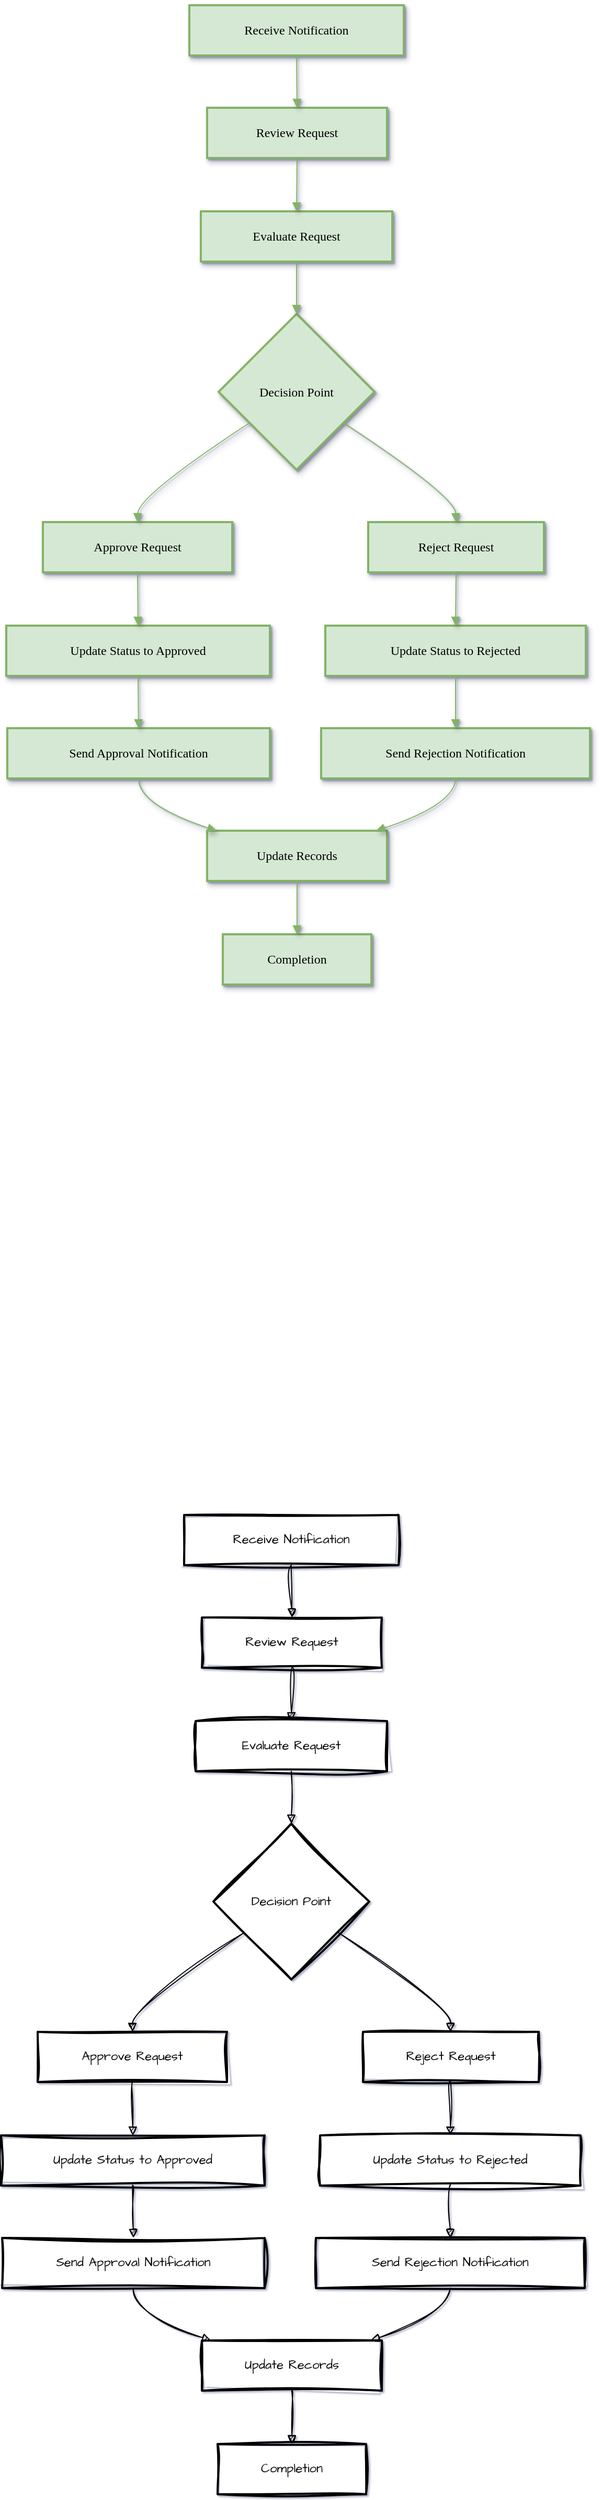 <mxfile version="25.0.3">
  <diagram id="C5RBs43oDa-KdzZeNtuy" name="Page-1">
    <mxGraphModel dx="1235" dy="665" grid="0" gridSize="10" guides="1" tooltips="1" connect="1" arrows="1" fold="1" page="1" pageScale="1" pageWidth="827" pageHeight="1169" math="0" shadow="1">
      <root>
        <mxCell id="WIyWlLk6GJQsqaUBKTNV-0" />
        <mxCell id="WIyWlLk6GJQsqaUBKTNV-1" parent="WIyWlLk6GJQsqaUBKTNV-0" />
        <mxCell id="7eUokzEOX0yLp_bQZ1jr-0" value="Receive Notification" style="whiteSpace=wrap;strokeWidth=2;hachureGap=4;fontFamily=Lucida Console;shadow=1;fillColor=#d5e8d4;strokeColor=#82b366;" vertex="1" parent="WIyWlLk6GJQsqaUBKTNV-1">
          <mxGeometry x="335" y="490" width="205" height="48" as="geometry" />
        </mxCell>
        <mxCell id="7eUokzEOX0yLp_bQZ1jr-1" value="Review Request" style="whiteSpace=wrap;strokeWidth=2;hachureGap=4;fontFamily=Lucida Console;shadow=1;fillColor=#d5e8d4;strokeColor=#82b366;" vertex="1" parent="WIyWlLk6GJQsqaUBKTNV-1">
          <mxGeometry x="352" y="588" width="172" height="48" as="geometry" />
        </mxCell>
        <mxCell id="7eUokzEOX0yLp_bQZ1jr-2" value="Evaluate Request" style="whiteSpace=wrap;strokeWidth=2;hachureGap=4;fontFamily=Lucida Console;shadow=1;fillColor=#d5e8d4;strokeColor=#82b366;" vertex="1" parent="WIyWlLk6GJQsqaUBKTNV-1">
          <mxGeometry x="346" y="687" width="183" height="48" as="geometry" />
        </mxCell>
        <mxCell id="7eUokzEOX0yLp_bQZ1jr-3" value="Decision Point" style="rhombus;strokeWidth=2;whiteSpace=wrap;hachureGap=4;fontFamily=Lucida Console;shadow=1;fillColor=#d5e8d4;strokeColor=#82b366;" vertex="1" parent="WIyWlLk6GJQsqaUBKTNV-1">
          <mxGeometry x="363" y="785" width="149" height="149" as="geometry" />
        </mxCell>
        <mxCell id="7eUokzEOX0yLp_bQZ1jr-4" value="Approve Request" style="whiteSpace=wrap;strokeWidth=2;hachureGap=4;fontFamily=Lucida Console;shadow=1;fillColor=#d5e8d4;strokeColor=#82b366;" vertex="1" parent="WIyWlLk6GJQsqaUBKTNV-1">
          <mxGeometry x="195" y="984" width="181" height="48" as="geometry" />
        </mxCell>
        <mxCell id="7eUokzEOX0yLp_bQZ1jr-5" value="Reject Request" style="whiteSpace=wrap;strokeWidth=2;hachureGap=4;fontFamily=Lucida Console;shadow=1;fillColor=#d5e8d4;strokeColor=#82b366;" vertex="1" parent="WIyWlLk6GJQsqaUBKTNV-1">
          <mxGeometry x="506" y="984" width="168" height="48" as="geometry" />
        </mxCell>
        <mxCell id="7eUokzEOX0yLp_bQZ1jr-6" value="Update Status to Approved" style="whiteSpace=wrap;strokeWidth=2;hachureGap=4;fontFamily=Lucida Console;shadow=1;fillColor=#d5e8d4;strokeColor=#82b366;" vertex="1" parent="WIyWlLk6GJQsqaUBKTNV-1">
          <mxGeometry x="160" y="1083" width="252" height="48" as="geometry" />
        </mxCell>
        <mxCell id="7eUokzEOX0yLp_bQZ1jr-7" value="Update Status to Rejected" style="whiteSpace=wrap;strokeWidth=2;hachureGap=4;fontFamily=Lucida Console;shadow=1;fillColor=#d5e8d4;strokeColor=#82b366;" vertex="1" parent="WIyWlLk6GJQsqaUBKTNV-1">
          <mxGeometry x="465" y="1083" width="249" height="48" as="geometry" />
        </mxCell>
        <mxCell id="7eUokzEOX0yLp_bQZ1jr-8" value="Send Approval Notification" style="whiteSpace=wrap;strokeWidth=2;hachureGap=4;fontFamily=Lucida Console;shadow=1;fillColor=#d5e8d4;strokeColor=#82b366;" vertex="1" parent="WIyWlLk6GJQsqaUBKTNV-1">
          <mxGeometry x="161" y="1181" width="251" height="48" as="geometry" />
        </mxCell>
        <mxCell id="7eUokzEOX0yLp_bQZ1jr-9" value="Send Rejection Notification" style="whiteSpace=wrap;strokeWidth=2;hachureGap=4;fontFamily=Lucida Console;shadow=1;fillColor=#d5e8d4;strokeColor=#82b366;" vertex="1" parent="WIyWlLk6GJQsqaUBKTNV-1">
          <mxGeometry x="461" y="1181" width="257" height="48" as="geometry" />
        </mxCell>
        <mxCell id="7eUokzEOX0yLp_bQZ1jr-10" value="Update Records" style="whiteSpace=wrap;strokeWidth=2;hachureGap=4;fontFamily=Lucida Console;shadow=1;fillColor=#d5e8d4;strokeColor=#82b366;" vertex="1" parent="WIyWlLk6GJQsqaUBKTNV-1">
          <mxGeometry x="352" y="1279" width="172" height="48" as="geometry" />
        </mxCell>
        <mxCell id="7eUokzEOX0yLp_bQZ1jr-11" value="Completion" style="whiteSpace=wrap;strokeWidth=2;hachureGap=4;fontFamily=Lucida Console;shadow=1;fillColor=#d5e8d4;strokeColor=#82b366;" vertex="1" parent="WIyWlLk6GJQsqaUBKTNV-1">
          <mxGeometry x="367" y="1378" width="142" height="48" as="geometry" />
        </mxCell>
        <mxCell id="7eUokzEOX0yLp_bQZ1jr-12" value="" style="curved=1;startArrow=none;endArrow=block;exitX=0.5;exitY=1.01;entryX=0.5;entryY=0.01;rounded=0;hachureGap=4;fontFamily=Lucida Console;shadow=1;fillColor=#d5e8d4;strokeColor=#82b366;" edge="1" parent="WIyWlLk6GJQsqaUBKTNV-1" source="7eUokzEOX0yLp_bQZ1jr-0" target="7eUokzEOX0yLp_bQZ1jr-1">
          <mxGeometry relative="1" as="geometry">
            <Array as="points" />
          </mxGeometry>
        </mxCell>
        <mxCell id="7eUokzEOX0yLp_bQZ1jr-13" value="" style="curved=1;startArrow=none;endArrow=block;exitX=0.5;exitY=1.02;entryX=0.5;entryY=0;rounded=0;hachureGap=4;fontFamily=Lucida Console;shadow=1;fillColor=#d5e8d4;strokeColor=#82b366;" edge="1" parent="WIyWlLk6GJQsqaUBKTNV-1" source="7eUokzEOX0yLp_bQZ1jr-1" target="7eUokzEOX0yLp_bQZ1jr-2">
          <mxGeometry relative="1" as="geometry">
            <Array as="points" />
          </mxGeometry>
        </mxCell>
        <mxCell id="7eUokzEOX0yLp_bQZ1jr-14" value="" style="curved=1;startArrow=none;endArrow=block;exitX=0.5;exitY=1;entryX=0.5;entryY=0;rounded=0;hachureGap=4;fontFamily=Lucida Console;shadow=1;fillColor=#d5e8d4;strokeColor=#82b366;" edge="1" parent="WIyWlLk6GJQsqaUBKTNV-1" source="7eUokzEOX0yLp_bQZ1jr-2" target="7eUokzEOX0yLp_bQZ1jr-3">
          <mxGeometry relative="1" as="geometry">
            <Array as="points" />
          </mxGeometry>
        </mxCell>
        <mxCell id="7eUokzEOX0yLp_bQZ1jr-15" value="" style="curved=1;startArrow=none;endArrow=block;exitX=0;exitY=0.83;entryX=0.5;entryY=0.01;rounded=0;hachureGap=4;fontFamily=Lucida Console;shadow=1;fillColor=#d5e8d4;strokeColor=#82b366;" edge="1" parent="WIyWlLk6GJQsqaUBKTNV-1" source="7eUokzEOX0yLp_bQZ1jr-3" target="7eUokzEOX0yLp_bQZ1jr-4">
          <mxGeometry relative="1" as="geometry">
            <Array as="points">
              <mxPoint x="286" y="959" />
            </Array>
          </mxGeometry>
        </mxCell>
        <mxCell id="7eUokzEOX0yLp_bQZ1jr-16" value="" style="curved=1;startArrow=none;endArrow=block;exitX=1;exitY=0.83;entryX=0.5;entryY=0.01;rounded=0;hachureGap=4;fontFamily=Lucida Console;shadow=1;fillColor=#d5e8d4;strokeColor=#82b366;" edge="1" parent="WIyWlLk6GJQsqaUBKTNV-1" source="7eUokzEOX0yLp_bQZ1jr-3" target="7eUokzEOX0yLp_bQZ1jr-5">
          <mxGeometry relative="1" as="geometry">
            <Array as="points">
              <mxPoint x="589" y="959" />
            </Array>
          </mxGeometry>
        </mxCell>
        <mxCell id="7eUokzEOX0yLp_bQZ1jr-17" value="" style="curved=1;startArrow=none;endArrow=block;exitX=0.5;exitY=1.01;entryX=0.5;entryY=-0.01;rounded=0;hachureGap=4;fontFamily=Lucida Console;shadow=1;fillColor=#d5e8d4;strokeColor=#82b366;" edge="1" parent="WIyWlLk6GJQsqaUBKTNV-1" source="7eUokzEOX0yLp_bQZ1jr-4" target="7eUokzEOX0yLp_bQZ1jr-6">
          <mxGeometry relative="1" as="geometry">
            <Array as="points" />
          </mxGeometry>
        </mxCell>
        <mxCell id="7eUokzEOX0yLp_bQZ1jr-18" value="" style="curved=1;startArrow=none;endArrow=block;exitX=0.5;exitY=1.01;entryX=0.5;entryY=-0.01;rounded=0;hachureGap=4;fontFamily=Lucida Console;shadow=1;fillColor=#d5e8d4;strokeColor=#82b366;" edge="1" parent="WIyWlLk6GJQsqaUBKTNV-1" source="7eUokzEOX0yLp_bQZ1jr-5" target="7eUokzEOX0yLp_bQZ1jr-7">
          <mxGeometry relative="1" as="geometry">
            <Array as="points" />
          </mxGeometry>
        </mxCell>
        <mxCell id="7eUokzEOX0yLp_bQZ1jr-19" value="" style="curved=1;startArrow=none;endArrow=block;exitX=0.5;exitY=1;entryX=0.5;entryY=0;rounded=0;hachureGap=4;fontFamily=Lucida Console;shadow=1;fillColor=#d5e8d4;strokeColor=#82b366;" edge="1" parent="WIyWlLk6GJQsqaUBKTNV-1" source="7eUokzEOX0yLp_bQZ1jr-6" target="7eUokzEOX0yLp_bQZ1jr-8">
          <mxGeometry relative="1" as="geometry">
            <Array as="points" />
          </mxGeometry>
        </mxCell>
        <mxCell id="7eUokzEOX0yLp_bQZ1jr-20" value="" style="curved=1;startArrow=none;endArrow=block;exitX=0.5;exitY=1;entryX=0.5;entryY=0;rounded=0;hachureGap=4;fontFamily=Lucida Console;shadow=1;fillColor=#d5e8d4;strokeColor=#82b366;" edge="1" parent="WIyWlLk6GJQsqaUBKTNV-1" source="7eUokzEOX0yLp_bQZ1jr-7" target="7eUokzEOX0yLp_bQZ1jr-9">
          <mxGeometry relative="1" as="geometry">
            <Array as="points" />
          </mxGeometry>
        </mxCell>
        <mxCell id="7eUokzEOX0yLp_bQZ1jr-21" value="" style="curved=1;startArrow=none;endArrow=block;exitX=0.5;exitY=1.01;entryX=0.06;entryY=0.01;rounded=0;hachureGap=4;fontFamily=Lucida Console;shadow=1;fillColor=#d5e8d4;strokeColor=#82b366;" edge="1" parent="WIyWlLk6GJQsqaUBKTNV-1" source="7eUokzEOX0yLp_bQZ1jr-8" target="7eUokzEOX0yLp_bQZ1jr-10">
          <mxGeometry relative="1" as="geometry">
            <Array as="points">
              <mxPoint x="286" y="1254" />
            </Array>
          </mxGeometry>
        </mxCell>
        <mxCell id="7eUokzEOX0yLp_bQZ1jr-22" value="" style="curved=1;startArrow=none;endArrow=block;exitX=0.5;exitY=1.01;entryX=0.93;entryY=0.01;rounded=0;hachureGap=4;fontFamily=Lucida Console;shadow=1;fillColor=#d5e8d4;strokeColor=#82b366;" edge="1" parent="WIyWlLk6GJQsqaUBKTNV-1" source="7eUokzEOX0yLp_bQZ1jr-9" target="7eUokzEOX0yLp_bQZ1jr-10">
          <mxGeometry relative="1" as="geometry">
            <Array as="points">
              <mxPoint x="589" y="1254" />
            </Array>
          </mxGeometry>
        </mxCell>
        <mxCell id="7eUokzEOX0yLp_bQZ1jr-23" value="" style="curved=1;startArrow=none;endArrow=block;exitX=0.5;exitY=1.02;entryX=0.5;entryY=0;rounded=0;hachureGap=4;fontFamily=Lucida Console;shadow=1;fillColor=#d5e8d4;strokeColor=#82b366;" edge="1" parent="WIyWlLk6GJQsqaUBKTNV-1" source="7eUokzEOX0yLp_bQZ1jr-10" target="7eUokzEOX0yLp_bQZ1jr-11">
          <mxGeometry relative="1" as="geometry">
            <Array as="points" />
          </mxGeometry>
        </mxCell>
        <mxCell id="7eUokzEOX0yLp_bQZ1jr-24" value="Receive Notification" style="whiteSpace=wrap;strokeWidth=2;sketch=1;hachureGap=4;jiggle=2;curveFitting=1;fontFamily=Architects Daughter;fontSource=https%3A%2F%2Ffonts.googleapis.com%2Fcss%3Ffamily%3DArchitects%2BDaughter;" vertex="1" parent="WIyWlLk6GJQsqaUBKTNV-1">
          <mxGeometry x="330" y="1933" width="205" height="48" as="geometry" />
        </mxCell>
        <mxCell id="7eUokzEOX0yLp_bQZ1jr-25" value="Review Request" style="whiteSpace=wrap;strokeWidth=2;sketch=1;hachureGap=4;jiggle=2;curveFitting=1;fontFamily=Architects Daughter;fontSource=https%3A%2F%2Ffonts.googleapis.com%2Fcss%3Ffamily%3DArchitects%2BDaughter;" vertex="1" parent="WIyWlLk6GJQsqaUBKTNV-1">
          <mxGeometry x="347" y="2031" width="172" height="48" as="geometry" />
        </mxCell>
        <mxCell id="7eUokzEOX0yLp_bQZ1jr-26" value="Evaluate Request" style="whiteSpace=wrap;strokeWidth=2;sketch=1;hachureGap=4;jiggle=2;curveFitting=1;fontFamily=Architects Daughter;fontSource=https%3A%2F%2Ffonts.googleapis.com%2Fcss%3Ffamily%3DArchitects%2BDaughter;" vertex="1" parent="WIyWlLk6GJQsqaUBKTNV-1">
          <mxGeometry x="341" y="2130" width="183" height="48" as="geometry" />
        </mxCell>
        <mxCell id="7eUokzEOX0yLp_bQZ1jr-27" value="Decision Point" style="rhombus;strokeWidth=2;whiteSpace=wrap;sketch=1;hachureGap=4;jiggle=2;curveFitting=1;fontFamily=Architects Daughter;fontSource=https%3A%2F%2Ffonts.googleapis.com%2Fcss%3Ffamily%3DArchitects%2BDaughter;" vertex="1" parent="WIyWlLk6GJQsqaUBKTNV-1">
          <mxGeometry x="358" y="2228" width="149" height="149" as="geometry" />
        </mxCell>
        <mxCell id="7eUokzEOX0yLp_bQZ1jr-28" value="Approve Request" style="whiteSpace=wrap;strokeWidth=2;sketch=1;hachureGap=4;jiggle=2;curveFitting=1;fontFamily=Architects Daughter;fontSource=https%3A%2F%2Ffonts.googleapis.com%2Fcss%3Ffamily%3DArchitects%2BDaughter;" vertex="1" parent="WIyWlLk6GJQsqaUBKTNV-1">
          <mxGeometry x="190" y="2427" width="181" height="48" as="geometry" />
        </mxCell>
        <mxCell id="7eUokzEOX0yLp_bQZ1jr-29" value="Reject Request" style="whiteSpace=wrap;strokeWidth=2;sketch=1;hachureGap=4;jiggle=2;curveFitting=1;fontFamily=Architects Daughter;fontSource=https%3A%2F%2Ffonts.googleapis.com%2Fcss%3Ffamily%3DArchitects%2BDaughter;" vertex="1" parent="WIyWlLk6GJQsqaUBKTNV-1">
          <mxGeometry x="501" y="2427" width="168" height="48" as="geometry" />
        </mxCell>
        <mxCell id="7eUokzEOX0yLp_bQZ1jr-30" value="Update Status to Approved" style="whiteSpace=wrap;strokeWidth=2;sketch=1;hachureGap=4;jiggle=2;curveFitting=1;fontFamily=Architects Daughter;fontSource=https%3A%2F%2Ffonts.googleapis.com%2Fcss%3Ffamily%3DArchitects%2BDaughter;" vertex="1" parent="WIyWlLk6GJQsqaUBKTNV-1">
          <mxGeometry x="155" y="2526" width="252" height="48" as="geometry" />
        </mxCell>
        <mxCell id="7eUokzEOX0yLp_bQZ1jr-31" value="Update Status to Rejected" style="whiteSpace=wrap;strokeWidth=2;sketch=1;hachureGap=4;jiggle=2;curveFitting=1;fontFamily=Architects Daughter;fontSource=https%3A%2F%2Ffonts.googleapis.com%2Fcss%3Ffamily%3DArchitects%2BDaughter;" vertex="1" parent="WIyWlLk6GJQsqaUBKTNV-1">
          <mxGeometry x="460" y="2526" width="249" height="48" as="geometry" />
        </mxCell>
        <mxCell id="7eUokzEOX0yLp_bQZ1jr-32" value="Send Approval Notification" style="whiteSpace=wrap;strokeWidth=2;sketch=1;hachureGap=4;jiggle=2;curveFitting=1;fontFamily=Architects Daughter;fontSource=https%3A%2F%2Ffonts.googleapis.com%2Fcss%3Ffamily%3DArchitects%2BDaughter;" vertex="1" parent="WIyWlLk6GJQsqaUBKTNV-1">
          <mxGeometry x="156" y="2624" width="251" height="48" as="geometry" />
        </mxCell>
        <mxCell id="7eUokzEOX0yLp_bQZ1jr-33" value="Send Rejection Notification" style="whiteSpace=wrap;strokeWidth=2;sketch=1;hachureGap=4;jiggle=2;curveFitting=1;fontFamily=Architects Daughter;fontSource=https%3A%2F%2Ffonts.googleapis.com%2Fcss%3Ffamily%3DArchitects%2BDaughter;" vertex="1" parent="WIyWlLk6GJQsqaUBKTNV-1">
          <mxGeometry x="456" y="2624" width="257" height="48" as="geometry" />
        </mxCell>
        <mxCell id="7eUokzEOX0yLp_bQZ1jr-34" value="Update Records" style="whiteSpace=wrap;strokeWidth=2;sketch=1;hachureGap=4;jiggle=2;curveFitting=1;fontFamily=Architects Daughter;fontSource=https%3A%2F%2Ffonts.googleapis.com%2Fcss%3Ffamily%3DArchitects%2BDaughter;" vertex="1" parent="WIyWlLk6GJQsqaUBKTNV-1">
          <mxGeometry x="347" y="2722" width="172" height="48" as="geometry" />
        </mxCell>
        <mxCell id="7eUokzEOX0yLp_bQZ1jr-35" value="Completion" style="whiteSpace=wrap;strokeWidth=2;sketch=1;hachureGap=4;jiggle=2;curveFitting=1;fontFamily=Architects Daughter;fontSource=https%3A%2F%2Ffonts.googleapis.com%2Fcss%3Ffamily%3DArchitects%2BDaughter;" vertex="1" parent="WIyWlLk6GJQsqaUBKTNV-1">
          <mxGeometry x="362" y="2821" width="142" height="48" as="geometry" />
        </mxCell>
        <mxCell id="7eUokzEOX0yLp_bQZ1jr-36" value="" style="curved=1;startArrow=none;endArrow=block;exitX=0.5;exitY=1.01;entryX=0.5;entryY=0.01;rounded=0;sketch=1;hachureGap=4;jiggle=2;curveFitting=1;fontFamily=Architects Daughter;fontSource=https%3A%2F%2Ffonts.googleapis.com%2Fcss%3Ffamily%3DArchitects%2BDaughter;" edge="1" parent="WIyWlLk6GJQsqaUBKTNV-1" source="7eUokzEOX0yLp_bQZ1jr-24" target="7eUokzEOX0yLp_bQZ1jr-25">
          <mxGeometry relative="1" as="geometry">
            <Array as="points" />
          </mxGeometry>
        </mxCell>
        <mxCell id="7eUokzEOX0yLp_bQZ1jr-37" value="" style="curved=1;startArrow=none;endArrow=block;exitX=0.5;exitY=1.02;entryX=0.5;entryY=0;rounded=0;sketch=1;hachureGap=4;jiggle=2;curveFitting=1;fontFamily=Architects Daughter;fontSource=https%3A%2F%2Ffonts.googleapis.com%2Fcss%3Ffamily%3DArchitects%2BDaughter;" edge="1" parent="WIyWlLk6GJQsqaUBKTNV-1" source="7eUokzEOX0yLp_bQZ1jr-25" target="7eUokzEOX0yLp_bQZ1jr-26">
          <mxGeometry relative="1" as="geometry">
            <Array as="points" />
          </mxGeometry>
        </mxCell>
        <mxCell id="7eUokzEOX0yLp_bQZ1jr-38" value="" style="curved=1;startArrow=none;endArrow=block;exitX=0.5;exitY=1;entryX=0.5;entryY=0;rounded=0;sketch=1;hachureGap=4;jiggle=2;curveFitting=1;fontFamily=Architects Daughter;fontSource=https%3A%2F%2Ffonts.googleapis.com%2Fcss%3Ffamily%3DArchitects%2BDaughter;" edge="1" parent="WIyWlLk6GJQsqaUBKTNV-1" source="7eUokzEOX0yLp_bQZ1jr-26" target="7eUokzEOX0yLp_bQZ1jr-27">
          <mxGeometry relative="1" as="geometry">
            <Array as="points" />
          </mxGeometry>
        </mxCell>
        <mxCell id="7eUokzEOX0yLp_bQZ1jr-39" value="" style="curved=1;startArrow=none;endArrow=block;exitX=0;exitY=0.83;entryX=0.5;entryY=0.01;rounded=0;sketch=1;hachureGap=4;jiggle=2;curveFitting=1;fontFamily=Architects Daughter;fontSource=https%3A%2F%2Ffonts.googleapis.com%2Fcss%3Ffamily%3DArchitects%2BDaughter;" edge="1" parent="WIyWlLk6GJQsqaUBKTNV-1" source="7eUokzEOX0yLp_bQZ1jr-27" target="7eUokzEOX0yLp_bQZ1jr-28">
          <mxGeometry relative="1" as="geometry">
            <Array as="points">
              <mxPoint x="281" y="2402" />
            </Array>
          </mxGeometry>
        </mxCell>
        <mxCell id="7eUokzEOX0yLp_bQZ1jr-40" value="" style="curved=1;startArrow=none;endArrow=block;exitX=1;exitY=0.83;entryX=0.5;entryY=0.01;rounded=0;sketch=1;hachureGap=4;jiggle=2;curveFitting=1;fontFamily=Architects Daughter;fontSource=https%3A%2F%2Ffonts.googleapis.com%2Fcss%3Ffamily%3DArchitects%2BDaughter;" edge="1" parent="WIyWlLk6GJQsqaUBKTNV-1" source="7eUokzEOX0yLp_bQZ1jr-27" target="7eUokzEOX0yLp_bQZ1jr-29">
          <mxGeometry relative="1" as="geometry">
            <Array as="points">
              <mxPoint x="584" y="2402" />
            </Array>
          </mxGeometry>
        </mxCell>
        <mxCell id="7eUokzEOX0yLp_bQZ1jr-41" value="" style="curved=1;startArrow=none;endArrow=block;exitX=0.5;exitY=1.01;entryX=0.5;entryY=-0.01;rounded=0;sketch=1;hachureGap=4;jiggle=2;curveFitting=1;fontFamily=Architects Daughter;fontSource=https%3A%2F%2Ffonts.googleapis.com%2Fcss%3Ffamily%3DArchitects%2BDaughter;" edge="1" parent="WIyWlLk6GJQsqaUBKTNV-1" source="7eUokzEOX0yLp_bQZ1jr-28" target="7eUokzEOX0yLp_bQZ1jr-30">
          <mxGeometry relative="1" as="geometry">
            <Array as="points" />
          </mxGeometry>
        </mxCell>
        <mxCell id="7eUokzEOX0yLp_bQZ1jr-42" value="" style="curved=1;startArrow=none;endArrow=block;exitX=0.5;exitY=1.01;entryX=0.5;entryY=-0.01;rounded=0;sketch=1;hachureGap=4;jiggle=2;curveFitting=1;fontFamily=Architects Daughter;fontSource=https%3A%2F%2Ffonts.googleapis.com%2Fcss%3Ffamily%3DArchitects%2BDaughter;" edge="1" parent="WIyWlLk6GJQsqaUBKTNV-1" source="7eUokzEOX0yLp_bQZ1jr-29" target="7eUokzEOX0yLp_bQZ1jr-31">
          <mxGeometry relative="1" as="geometry">
            <Array as="points" />
          </mxGeometry>
        </mxCell>
        <mxCell id="7eUokzEOX0yLp_bQZ1jr-43" value="" style="curved=1;startArrow=none;endArrow=block;exitX=0.5;exitY=1;entryX=0.5;entryY=0;rounded=0;sketch=1;hachureGap=4;jiggle=2;curveFitting=1;fontFamily=Architects Daughter;fontSource=https%3A%2F%2Ffonts.googleapis.com%2Fcss%3Ffamily%3DArchitects%2BDaughter;" edge="1" parent="WIyWlLk6GJQsqaUBKTNV-1" source="7eUokzEOX0yLp_bQZ1jr-30" target="7eUokzEOX0yLp_bQZ1jr-32">
          <mxGeometry relative="1" as="geometry">
            <Array as="points" />
          </mxGeometry>
        </mxCell>
        <mxCell id="7eUokzEOX0yLp_bQZ1jr-44" value="" style="curved=1;startArrow=none;endArrow=block;exitX=0.5;exitY=1;entryX=0.5;entryY=0;rounded=0;sketch=1;hachureGap=4;jiggle=2;curveFitting=1;fontFamily=Architects Daughter;fontSource=https%3A%2F%2Ffonts.googleapis.com%2Fcss%3Ffamily%3DArchitects%2BDaughter;" edge="1" parent="WIyWlLk6GJQsqaUBKTNV-1" source="7eUokzEOX0yLp_bQZ1jr-31" target="7eUokzEOX0yLp_bQZ1jr-33">
          <mxGeometry relative="1" as="geometry">
            <Array as="points" />
          </mxGeometry>
        </mxCell>
        <mxCell id="7eUokzEOX0yLp_bQZ1jr-45" value="" style="curved=1;startArrow=none;endArrow=block;exitX=0.5;exitY=1.01;entryX=0.06;entryY=0.01;rounded=0;sketch=1;hachureGap=4;jiggle=2;curveFitting=1;fontFamily=Architects Daughter;fontSource=https%3A%2F%2Ffonts.googleapis.com%2Fcss%3Ffamily%3DArchitects%2BDaughter;" edge="1" parent="WIyWlLk6GJQsqaUBKTNV-1" source="7eUokzEOX0yLp_bQZ1jr-32" target="7eUokzEOX0yLp_bQZ1jr-34">
          <mxGeometry relative="1" as="geometry">
            <Array as="points">
              <mxPoint x="281" y="2697" />
            </Array>
          </mxGeometry>
        </mxCell>
        <mxCell id="7eUokzEOX0yLp_bQZ1jr-46" value="" style="curved=1;startArrow=none;endArrow=block;exitX=0.5;exitY=1.01;entryX=0.93;entryY=0.01;rounded=0;sketch=1;hachureGap=4;jiggle=2;curveFitting=1;fontFamily=Architects Daughter;fontSource=https%3A%2F%2Ffonts.googleapis.com%2Fcss%3Ffamily%3DArchitects%2BDaughter;" edge="1" parent="WIyWlLk6GJQsqaUBKTNV-1" source="7eUokzEOX0yLp_bQZ1jr-33" target="7eUokzEOX0yLp_bQZ1jr-34">
          <mxGeometry relative="1" as="geometry">
            <Array as="points">
              <mxPoint x="584" y="2697" />
            </Array>
          </mxGeometry>
        </mxCell>
        <mxCell id="7eUokzEOX0yLp_bQZ1jr-47" value="" style="curved=1;startArrow=none;endArrow=block;exitX=0.5;exitY=1.02;entryX=0.5;entryY=0;rounded=0;sketch=1;hachureGap=4;jiggle=2;curveFitting=1;fontFamily=Architects Daughter;fontSource=https%3A%2F%2Ffonts.googleapis.com%2Fcss%3Ffamily%3DArchitects%2BDaughter;" edge="1" parent="WIyWlLk6GJQsqaUBKTNV-1" source="7eUokzEOX0yLp_bQZ1jr-34" target="7eUokzEOX0yLp_bQZ1jr-35">
          <mxGeometry relative="1" as="geometry">
            <Array as="points" />
          </mxGeometry>
        </mxCell>
      </root>
    </mxGraphModel>
  </diagram>
</mxfile>
